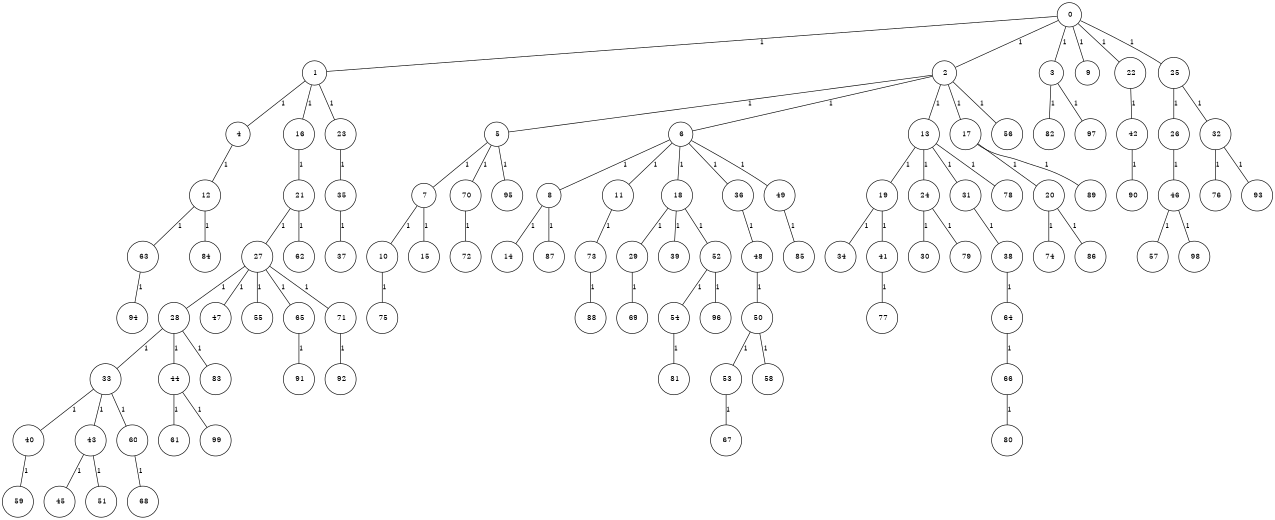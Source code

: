 graph G {
size="8.5,11;"
ratio = "expand;"
fixedsize="true;"
overlap="scale;"
node[shape=circle,width=.12,hight=.12,fontsize=12]
edge[fontsize=12]

0[label=" 0" color=black, pos="2.6813315,0.26582272!"];
1[label=" 1" color=black, pos="2.4611499,0.53196153!"];
2[label=" 2" color=black, pos="0.60519893,2.5235121!"];
3[label=" 3" color=black, pos="0.78516506,1.5464226!"];
4[label=" 4" color=black, pos="1.6610412,1.5788129!"];
5[label=" 5" color=black, pos="1.3607378,2.0188682!"];
6[label=" 6" color=black, pos="2.3030333,2.8438155!"];
7[label=" 7" color=black, pos="1.2444732,1.6168798!"];
8[label=" 8" color=black, pos="1.5848509,2.7252884!"];
9[label=" 9" color=black, pos="1.8680805,2.039393!"];
10[label=" 10" color=black, pos="2.92275,0.43297531!"];
11[label=" 11" color=black, pos="0.8542605,1.9468806!"];
12[label=" 12" color=black, pos="2.0062095,2.1429554!"];
13[label=" 13" color=black, pos="0.68300272,1.3822716!"];
14[label=" 14" color=black, pos="0.70375142,1.3598902!"];
15[label=" 15" color=black, pos="1.4298898,0.87402941!"];
16[label=" 16" color=black, pos="1.8594725,0.060741399!"];
17[label=" 17" color=black, pos="0.85656768,0.20083247!"];
18[label=" 18" color=black, pos="0.66303957,0.48723284!"];
19[label=" 19" color=black, pos="1.6132057,0.032601759!"];
20[label=" 20" color=black, pos="0.95980695,2.9863624!"];
21[label=" 21" color=black, pos="1.3373808,0.62884566!"];
22[label=" 22" color=black, pos="2.5947211,0.98935689!"];
23[label=" 23" color=black, pos="0.96550582,1.0393515!"];
24[label=" 24" color=black, pos="1.4627041,0.55253128!"];
25[label=" 25" color=black, pos="0.20022734,1.0985895!"];
26[label=" 26" color=black, pos="0.38717152,0.38056698!"];
27[label=" 27" color=black, pos="0.019935782,2.6197923!"];
28[label=" 28" color=black, pos="0.5887259,1.6225524!"];
29[label=" 29" color=black, pos="1.9747887,0.96723893!"];
30[label=" 30" color=black, pos="1.2401339,2.5941207!"];
31[label=" 31" color=black, pos="1.8199821,2.030618!"];
32[label=" 32" color=black, pos="0.73356516,1.601958!"];
33[label=" 33" color=black, pos="1.336513,2.7970594!"];
34[label=" 34" color=black, pos="1.2863698,1.7240618!"];
35[label=" 35" color=black, pos="0.59079513,0.28604828!"];
36[label=" 36" color=black, pos="1.9500088,2.1056277!"];
37[label=" 37" color=black, pos="1.1599987,0.49430737!"];
38[label=" 38" color=black, pos="2.0294625,2.6057724!"];
39[label=" 39" color=black, pos="0.72190036,1.1321308!"];
40[label=" 40" color=black, pos="0.21953967,0.38925802!"];
41[label=" 41" color=black, pos="1.4346362,2.2797373!"];
42[label=" 42" color=black, pos="1.3639438,1.0273115!"];
43[label=" 43" color=black, pos="0.3476531,0.13425998!"];
44[label=" 44" color=black, pos="1.2219605,1.2224594!"];
45[label=" 45" color=black, pos="1.3127544,0.78209188!"];
46[label=" 46" color=black, pos="1.8051949,1.1916615!"];
47[label=" 47" color=black, pos="1.0242547,0.98256077!"];
48[label=" 48" color=black, pos="0.05788101,1.799847!"];
49[label=" 49" color=black, pos="2.5581362,2.2135232!"];
50[label=" 50" color=black, pos="0.083383317,1.876819!"];
51[label=" 51" color=black, pos="2.5541945,0.72869831!"];
52[label=" 52" color=black, pos="2.2509667,0.15811418!"];
53[label=" 53" color=black, pos="0.6679245,2.9059379!"];
54[label=" 54" color=black, pos="0.32807033,1.0002146!"];
55[label=" 55" color=black, pos="1.4213916,0.59611932!"];
56[label=" 56" color=black, pos="0.35459419,1.9717898!"];
57[label=" 57" color=black, pos="1.4755507,2.8348104!"];
58[label=" 58" color=black, pos="1.4261477,1.9899704!"];
59[label=" 59" color=black, pos="0.72270836,0.75649711!"];
60[label=" 60" color=black, pos="2.6698264,2.5373961!"];
61[label=" 61" color=black, pos="1.8548174,1.8108703!"];
62[label=" 62" color=black, pos="0.54093335,2.5352127!"];
63[label=" 63" color=black, pos="0.79386035,2.4415976!"];
64[label=" 64" color=black, pos="2.5272984,1.061185!"];
65[label=" 65" color=black, pos="0.59870048,2.561783!"];
66[label=" 66" color=black, pos="2.6076248,0.0051903185!"];
67[label=" 67" color=black, pos="2.2704221,1.3040082!"];
68[label=" 68" color=black, pos="1.6762987,1.2779994!"];
69[label=" 69" color=black, pos="1.2847382,1.7140038!"];
70[label=" 70" color=black, pos="1.8999547,1.7879966!"];
71[label=" 71" color=black, pos="2.3805485,1.8422696!"];
72[label=" 72" color=black, pos="0.64298165,0.91069587!"];
73[label=" 73" color=black, pos="1.7994499,2.2665303!"];
74[label=" 74" color=black, pos="1.0242322,2.7374079!"];
75[label=" 75" color=black, pos="2.033408,1.2349028!"];
76[label=" 76" color=black, pos="1.8828203,1.2408229!"];
77[label=" 77" color=black, pos="0.60177194,2.9932301!"];
78[label=" 78" color=black, pos="1.2040431,0.19554161!"];
79[label=" 79" color=black, pos="0.010820832,0.49243849!"];
80[label=" 80" color=black, pos="0.94126568,0.89548461!"];
81[label=" 81" color=black, pos="0.87561322,0.14779028!"];
82[label=" 82" color=black, pos="2.4337355,0.19449977!"];
83[label=" 83" color=black, pos="2.9266142,0.17685033!"];
84[label=" 84" color=black, pos="0.94230479,1.976993!"];
85[label=" 85" color=black, pos="2.3724999,1.0458033!"];
86[label=" 86" color=black, pos="2.7514498,0.16113465!"];
87[label=" 87" color=black, pos="2.2791561,1.4160731!"];
88[label=" 88" color=black, pos="2.0567075,2.9611374!"];
89[label=" 89" color=black, pos="2.4735726,2.8321662!"];
90[label=" 90" color=black, pos="2.9941258,2.3744517!"];
91[label=" 91" color=black, pos="0.45606853,0.73017447!"];
92[label=" 92" color=black, pos="0.9689752,2.9424501!"];
93[label=" 93" color=black, pos="2.6773906,1.9180181!"];
94[label=" 94" color=black, pos="1.2295983,2.191111!"];
95[label=" 95" color=black, pos="1.7327259,1.7291762!"];
96[label=" 96" color=black, pos="0.91874184,1.7217541!"];
97[label=" 97" color=black, pos="0.79924119,0.29962259!"];
98[label=" 98" color=black, pos="2.5805862,2.7141069!"];
99[label=" 99" color=black, pos="1.2253763,1.4350281!"];
0--1[label="1"]
0--2[label="1"]
0--3[label="1"]
0--9[label="1"]
0--22[label="1"]
0--25[label="1"]
1--4[label="1"]
1--16[label="1"]
1--23[label="1"]
2--5[label="1"]
2--6[label="1"]
2--13[label="1"]
2--17[label="1"]
2--56[label="1"]
3--82[label="1"]
3--97[label="1"]
4--12[label="1"]
5--7[label="1"]
5--70[label="1"]
5--95[label="1"]
6--8[label="1"]
6--11[label="1"]
6--18[label="1"]
6--36[label="1"]
6--49[label="1"]
7--10[label="1"]
7--15[label="1"]
8--14[label="1"]
8--87[label="1"]
10--75[label="1"]
11--73[label="1"]
12--63[label="1"]
12--84[label="1"]
13--19[label="1"]
13--24[label="1"]
13--31[label="1"]
13--78[label="1"]
16--21[label="1"]
17--20[label="1"]
17--89[label="1"]
18--29[label="1"]
18--39[label="1"]
18--52[label="1"]
19--34[label="1"]
19--41[label="1"]
20--74[label="1"]
20--86[label="1"]
21--27[label="1"]
21--62[label="1"]
22--42[label="1"]
23--35[label="1"]
24--30[label="1"]
24--79[label="1"]
25--26[label="1"]
25--32[label="1"]
26--46[label="1"]
27--28[label="1"]
27--47[label="1"]
27--55[label="1"]
27--65[label="1"]
27--71[label="1"]
28--33[label="1"]
28--44[label="1"]
28--83[label="1"]
29--69[label="1"]
31--38[label="1"]
32--76[label="1"]
32--93[label="1"]
33--40[label="1"]
33--43[label="1"]
33--60[label="1"]
35--37[label="1"]
36--48[label="1"]
38--64[label="1"]
40--59[label="1"]
41--77[label="1"]
42--90[label="1"]
43--45[label="1"]
43--51[label="1"]
44--61[label="1"]
44--99[label="1"]
46--57[label="1"]
46--98[label="1"]
48--50[label="1"]
49--85[label="1"]
50--53[label="1"]
50--58[label="1"]
52--54[label="1"]
52--96[label="1"]
53--67[label="1"]
54--81[label="1"]
60--68[label="1"]
63--94[label="1"]
64--66[label="1"]
65--91[label="1"]
66--80[label="1"]
70--72[label="1"]
71--92[label="1"]
73--88[label="1"]

}
